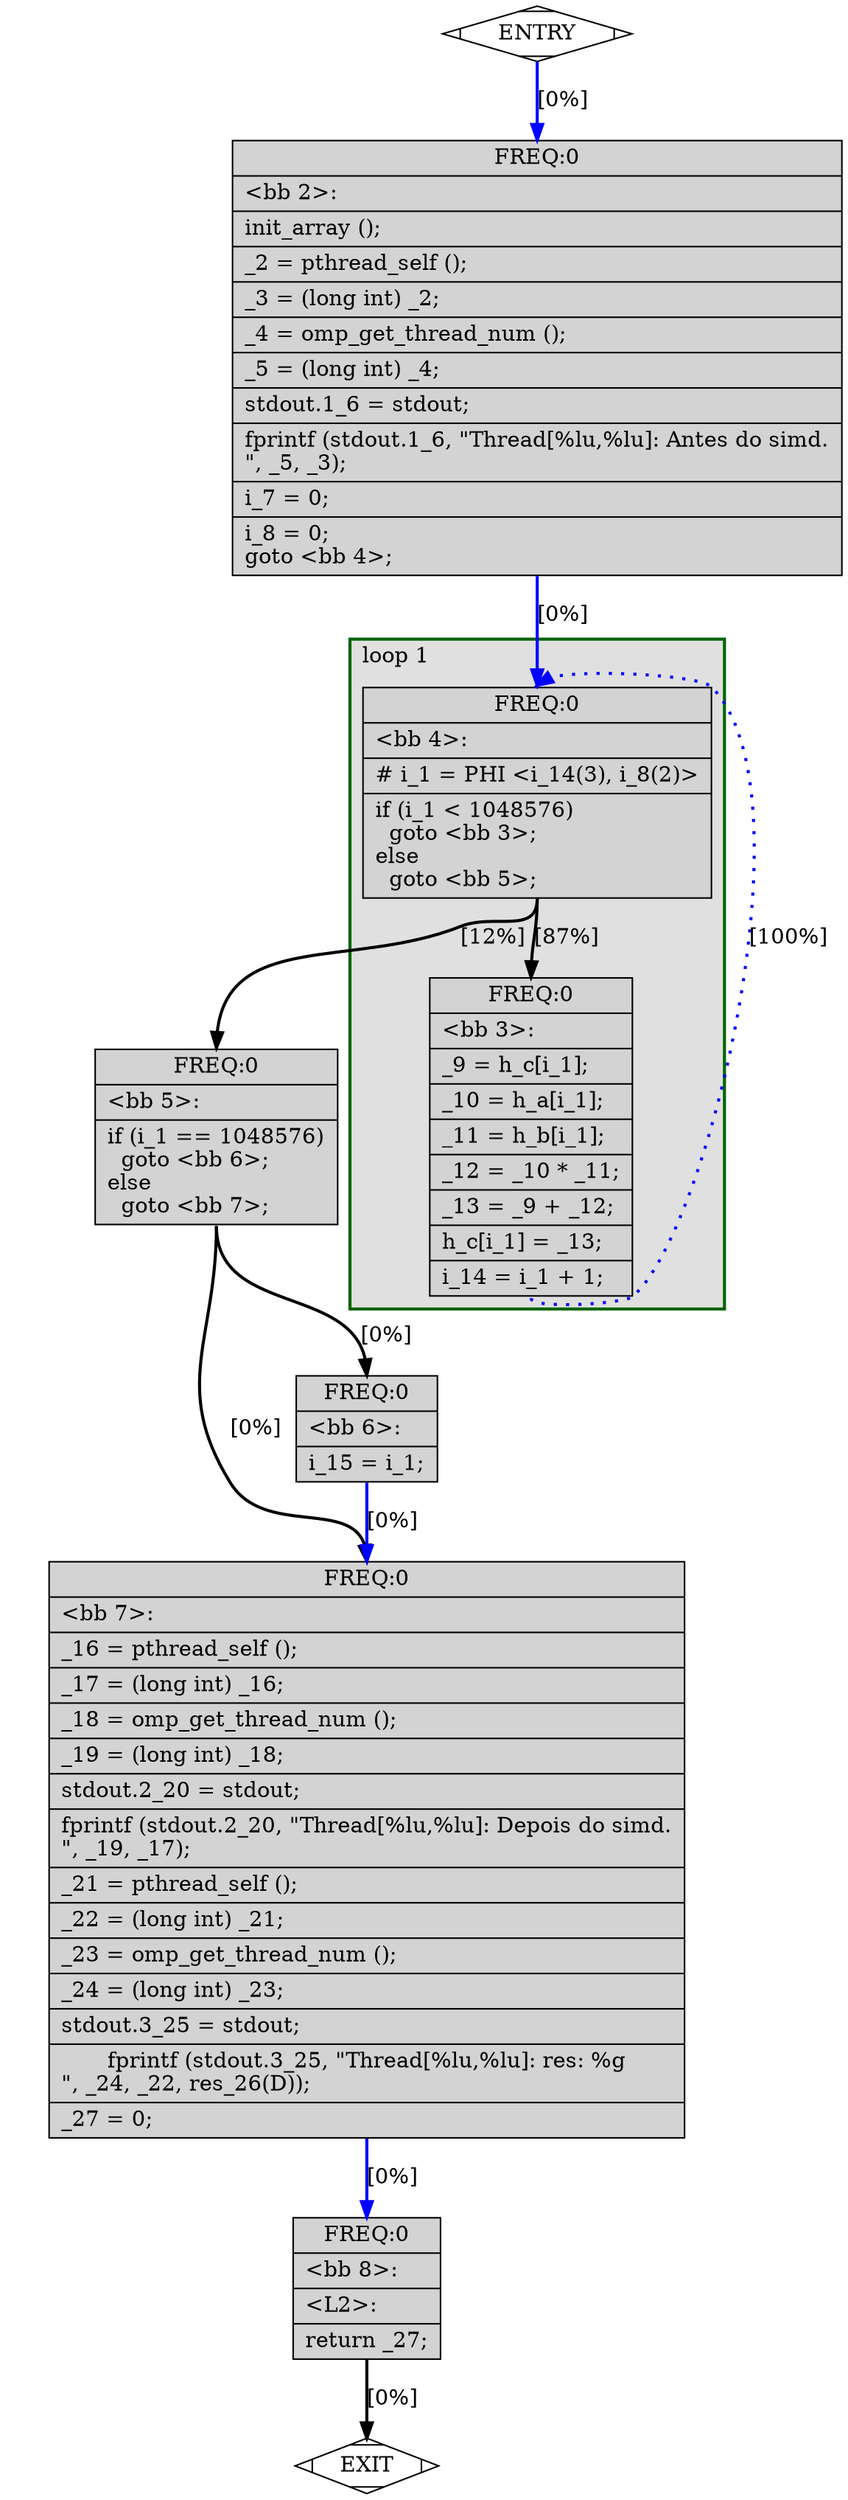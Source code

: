 digraph "example-simd.c.017t.inline_param1" {
overlap=false;
subgraph "main" {
	color="black";
	label="main";
	subgraph cluster_3_1 {
	style="filled";
	color="darkgreen";
	fillcolor="grey88";
	label="loop 1";
	labeljust=l;
	penwidth=2;
	fn_3_basic_block_4 [shape=record,style=filled,fillcolor=lightgrey,label="{ FREQ:0 |\<bb\ 4\>:\l\
|#\ i_1\ =\ PHI\ \<i_14(3),\ i_8(2)\>\l\
|if\ (i_1\ \<\ 1048576)\l\
\ \ goto\ \<bb\ 3\>;\l\
else\l\
\ \ goto\ \<bb\ 5\>;\l\
}"];

	fn_3_basic_block_3 [shape=record,style=filled,fillcolor=lightgrey,label="{ FREQ:0 |\<bb\ 3\>:\l\
|_9\ =\ h_c[i_1];\l\
|_10\ =\ h_a[i_1];\l\
|_11\ =\ h_b[i_1];\l\
|_12\ =\ _10\ *\ _11;\l\
|_13\ =\ _9\ +\ _12;\l\
|h_c[i_1]\ =\ _13;\l\
|i_14\ =\ i_1\ +\ 1;\l\
}"];

	}
	fn_3_basic_block_0 [shape=Mdiamond,style=filled,fillcolor=white,label="ENTRY"];

	fn_3_basic_block_1 [shape=Mdiamond,style=filled,fillcolor=white,label="EXIT"];

	fn_3_basic_block_2 [shape=record,style=filled,fillcolor=lightgrey,label="{ FREQ:0 |\<bb\ 2\>:\l\
|init_array\ ();\l\
|_2\ =\ pthread_self\ ();\l\
|_3\ =\ (long\ int)\ _2;\l\
|_4\ =\ omp_get_thread_num\ ();\l\
|_5\ =\ (long\ int)\ _4;\l\
|stdout.1_6\ =\ stdout;\l\
|fprintf\ (stdout.1_6,\ \"Thread[%lu,%lu]:\ Antes\ do\ simd.\n\",\ _5,\ _3);\l\
|i_7\ =\ 0;\l\
|i_8\ =\ 0;\l\
goto\ \<bb\ 4\>;\l\
}"];

	fn_3_basic_block_5 [shape=record,style=filled,fillcolor=lightgrey,label="{ FREQ:0 |\<bb\ 5\>:\l\
|if\ (i_1\ ==\ 1048576)\l\
\ \ goto\ \<bb\ 6\>;\l\
else\l\
\ \ goto\ \<bb\ 7\>;\l\
}"];

	fn_3_basic_block_6 [shape=record,style=filled,fillcolor=lightgrey,label="{ FREQ:0 |\<bb\ 6\>:\l\
|i_15\ =\ i_1;\l\
}"];

	fn_3_basic_block_7 [shape=record,style=filled,fillcolor=lightgrey,label="{ FREQ:0 |\<bb\ 7\>:\l\
|_16\ =\ pthread_self\ ();\l\
|_17\ =\ (long\ int)\ _16;\l\
|_18\ =\ omp_get_thread_num\ ();\l\
|_19\ =\ (long\ int)\ _18;\l\
|stdout.2_20\ =\ stdout;\l\
|fprintf\ (stdout.2_20,\ \"Thread[%lu,%lu]:\ Depois\ do\ simd.\n\",\ _19,\ _17);\l\
|_21\ =\ pthread_self\ ();\l\
|_22\ =\ (long\ int)\ _21;\l\
|_23\ =\ omp_get_thread_num\ ();\l\
|_24\ =\ (long\ int)\ _23;\l\
|stdout.3_25\ =\ stdout;\l\
|fprintf\ (stdout.3_25,\ \"Thread[%lu,%lu]:\ res:\ %g\n\",\ _24,\ _22,\ res_26(D));\l\
|_27\ =\ 0;\l\
}"];

	fn_3_basic_block_8 [shape=record,style=filled,fillcolor=lightgrey,label="{ FREQ:0 |\<bb\ 8\>:\l\
|\<L2\>:\l\
|return\ _27;\l\
}"];

	fn_3_basic_block_0:s -> fn_3_basic_block_2:n [style="solid,bold",color=blue,weight=100,constraint=true, label="[0%]"];
	fn_3_basic_block_2:s -> fn_3_basic_block_4:n [style="solid,bold",color=blue,weight=100,constraint=true, label="[0%]"];
	fn_3_basic_block_3:s -> fn_3_basic_block_4:n [style="dotted,bold",color=blue,weight=10,constraint=false, label="[100%]"];
	fn_3_basic_block_4:s -> fn_3_basic_block_3:n [style="solid,bold",color=black,weight=10,constraint=true, label="[87%]"];
	fn_3_basic_block_4:s -> fn_3_basic_block_5:n [style="solid,bold",color=black,weight=10,constraint=true, label="[12%]"];
	fn_3_basic_block_5:s -> fn_3_basic_block_6:n [style="solid,bold",color=black,weight=10,constraint=true, label="[0%]"];
	fn_3_basic_block_5:s -> fn_3_basic_block_7:n [style="solid,bold",color=black,weight=10,constraint=true, label="[0%]"];
	fn_3_basic_block_6:s -> fn_3_basic_block_7:n [style="solid,bold",color=blue,weight=100,constraint=true, label="[0%]"];
	fn_3_basic_block_7:s -> fn_3_basic_block_8:n [style="solid,bold",color=blue,weight=100,constraint=true, label="[0%]"];
	fn_3_basic_block_8:s -> fn_3_basic_block_1:n [style="solid,bold",color=black,weight=10,constraint=true, label="[0%]"];
	fn_3_basic_block_0:s -> fn_3_basic_block_1:n [style="invis",constraint=true];
}
}
